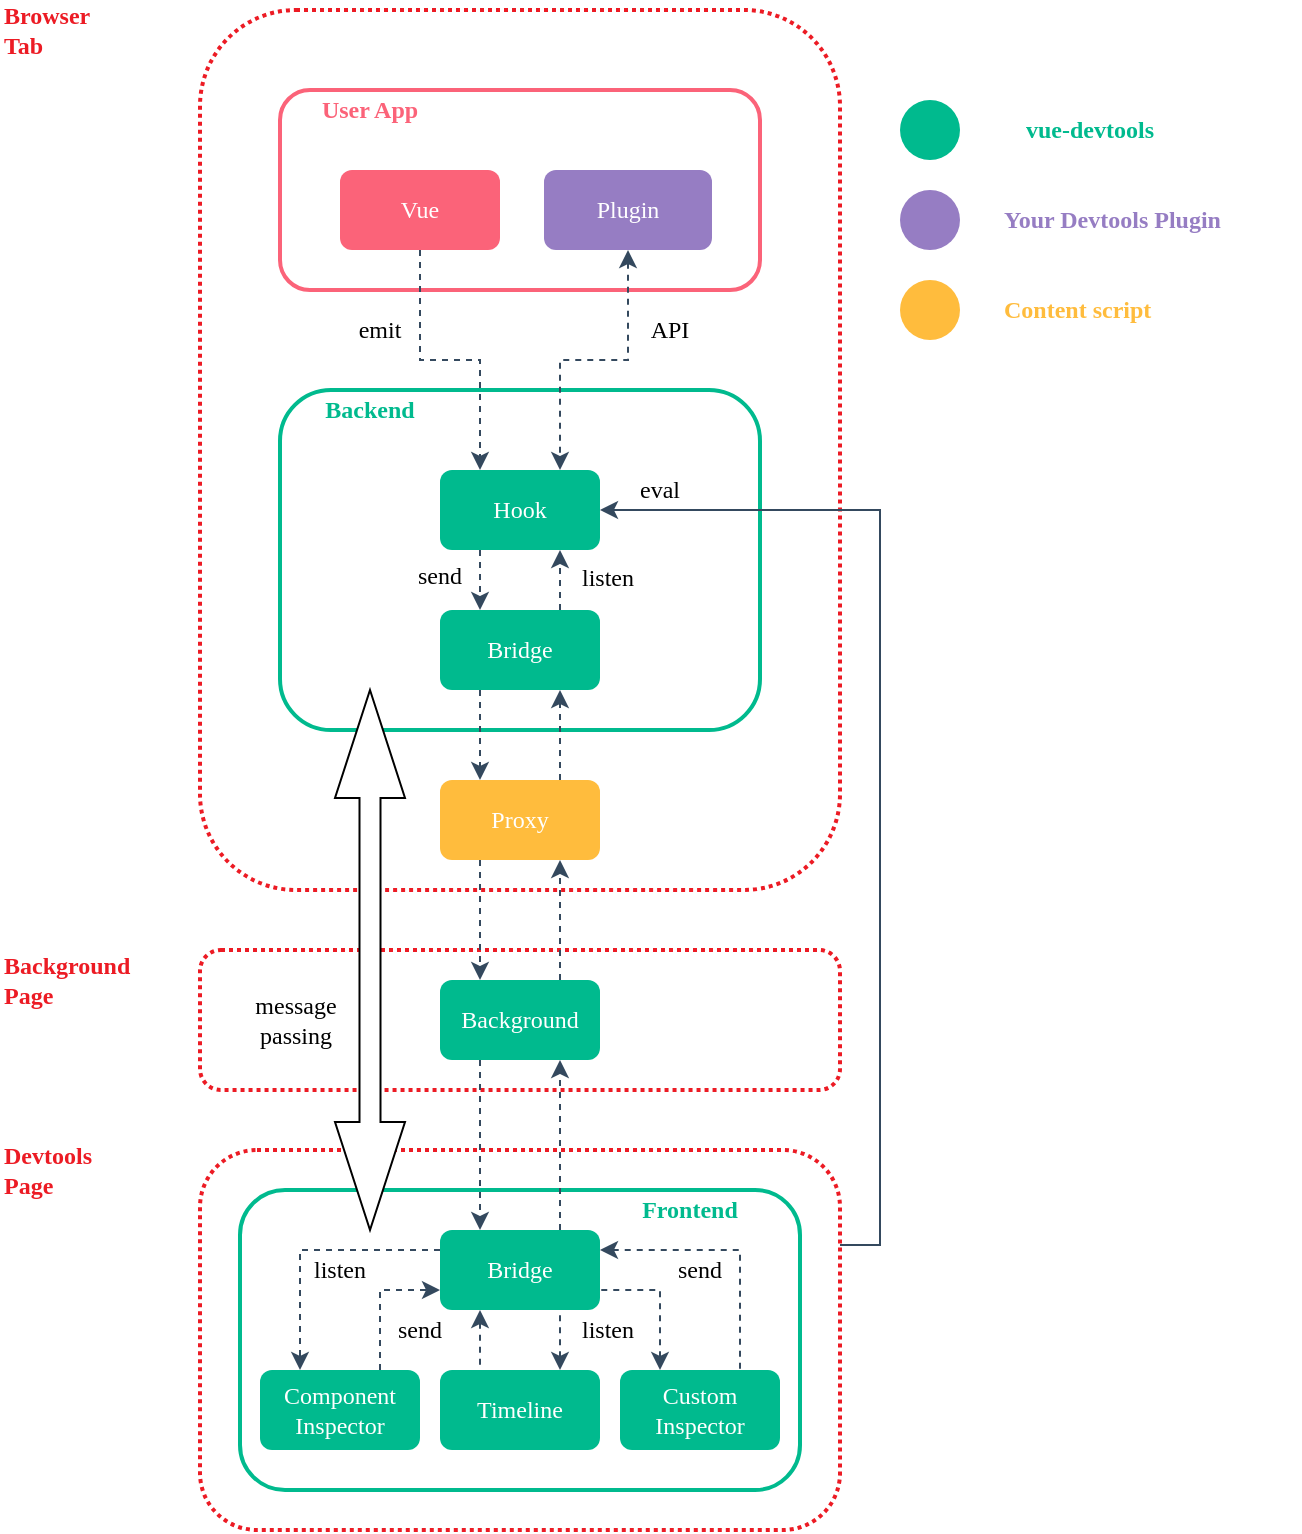 <mxfile version="13.6.6" type="device"><diagram id="O1gV0935_No4CuSlqKbB" name="Page-1"><mxGraphModel dx="1310" dy="737" grid="1" gridSize="10" guides="1" tooltips="1" connect="1" arrows="1" fold="1" page="1" pageScale="1" pageWidth="827" pageHeight="1169" math="0" shadow="0" extFonts="Robot^https://fonts.googleapis.com/css?family=Robot"><root><mxCell id="0"/><mxCell id="1" parent="0"/><mxCell id="R2f2i1RAstM3EGEvZZy0-34" value="" style="rounded=1;whiteSpace=wrap;html=1;strokeWidth=2;fontFamily=Verdana;fontColor=#50C878;fillColor=none;dashed=1;dashPattern=1 1;strokeColor=#EC1B24;" vertex="1" parent="1"><mxGeometry x="200" y="770" width="320" height="190" as="geometry"/></mxCell><mxCell id="R2f2i1RAstM3EGEvZZy0-71" value="" style="rounded=1;whiteSpace=wrap;html=1;strokeWidth=2;fontFamily=Verdana;strokeColor=#00BA8E;" vertex="1" parent="1"><mxGeometry x="220" y="790" width="280" height="150" as="geometry"/></mxCell><mxCell id="R2f2i1RAstM3EGEvZZy0-32" value="" style="rounded=1;whiteSpace=wrap;html=1;strokeWidth=2;fontFamily=Verdana;fontColor=#50C878;fillColor=none;dashed=1;dashPattern=1 1;strokeColor=#EC1B24;" vertex="1" parent="1"><mxGeometry x="200" y="670" width="320" height="70" as="geometry"/></mxCell><mxCell id="R2f2i1RAstM3EGEvZZy0-30" value="" style="rounded=1;whiteSpace=wrap;html=1;strokeWidth=2;fontFamily=Verdana;fontColor=#50C878;fillColor=none;dashed=1;dashPattern=1 1;strokeColor=#EC1B24;" vertex="1" parent="1"><mxGeometry x="200" y="200" width="320" height="440" as="geometry"/></mxCell><mxCell id="R2f2i1RAstM3EGEvZZy0-8" value="" style="rounded=1;whiteSpace=wrap;html=1;strokeWidth=2;fontFamily=Verdana;strokeColor=#00BA8E;" vertex="1" parent="1"><mxGeometry x="240" y="390" width="240" height="170" as="geometry"/></mxCell><mxCell id="R2f2i1RAstM3EGEvZZy0-1" value="" style="rounded=1;whiteSpace=wrap;html=1;strokeWidth=2;fontFamily=Verdana;strokeColor=#FB6379;" vertex="1" parent="1"><mxGeometry x="240" y="240" width="240" height="100" as="geometry"/></mxCell><mxCell id="R2f2i1RAstM3EGEvZZy0-20" style="edgeStyle=orthogonalEdgeStyle;rounded=0;orthogonalLoop=1;jettySize=auto;html=1;exitX=0.5;exitY=1;exitDx=0;exitDy=0;entryX=0.25;entryY=0;entryDx=0;entryDy=0;fontFamily=Verdana;fontColor=#50C878;dashed=1;strokeColor=#34495E;" edge="1" parent="1" source="R2f2i1RAstM3EGEvZZy0-2" target="R2f2i1RAstM3EGEvZZy0-7"><mxGeometry relative="1" as="geometry"/></mxCell><mxCell id="R2f2i1RAstM3EGEvZZy0-2" value="Vue" style="rounded=1;whiteSpace=wrap;html=1;strokeWidth=3;strokeColor=none;fontColor=#FFFFFF;fontFamily=Verdana;fillColor=#FB6379;" vertex="1" parent="1"><mxGeometry x="270" y="280" width="80" height="40" as="geometry"/></mxCell><mxCell id="R2f2i1RAstM3EGEvZZy0-21" style="edgeStyle=orthogonalEdgeStyle;rounded=0;orthogonalLoop=1;jettySize=auto;html=1;exitX=0.5;exitY=1;exitDx=0;exitDy=0;dashed=1;fontFamily=Verdana;fontColor=#50C878;strokeColor=#34495E;entryX=0.75;entryY=0;entryDx=0;entryDy=0;startArrow=classic;startFill=1;" edge="1" parent="1" source="R2f2i1RAstM3EGEvZZy0-3" target="R2f2i1RAstM3EGEvZZy0-7"><mxGeometry relative="1" as="geometry"/></mxCell><mxCell id="R2f2i1RAstM3EGEvZZy0-3" value="Plugin" style="rounded=1;whiteSpace=wrap;html=1;strokeWidth=3;strokeColor=none;fontColor=#FFFFFF;fontFamily=Verdana;fillColor=#967dc3;" vertex="1" parent="1"><mxGeometry x="372" y="280" width="84" height="40" as="geometry"/></mxCell><mxCell id="R2f2i1RAstM3EGEvZZy0-5" value="User App" style="text;html=1;strokeColor=none;fillColor=none;align=center;verticalAlign=middle;whiteSpace=wrap;rounded=0;fontFamily=Verdana;fontStyle=1;fontColor=#FB6379;" vertex="1" parent="1"><mxGeometry x="240" y="240" width="90" height="20" as="geometry"/></mxCell><mxCell id="R2f2i1RAstM3EGEvZZy0-23" style="edgeStyle=orthogonalEdgeStyle;rounded=0;orthogonalLoop=1;jettySize=auto;html=1;exitX=0.75;exitY=0;exitDx=0;exitDy=0;entryX=0.75;entryY=1;entryDx=0;entryDy=0;dashed=1;strokeColor=#34495E;fontFamily=Verdana;fontColor=#50C878;" edge="1" parent="1" source="R2f2i1RAstM3EGEvZZy0-6" target="R2f2i1RAstM3EGEvZZy0-7"><mxGeometry relative="1" as="geometry"/></mxCell><mxCell id="R2f2i1RAstM3EGEvZZy0-25" style="edgeStyle=orthogonalEdgeStyle;rounded=0;orthogonalLoop=1;jettySize=auto;html=1;exitX=0.25;exitY=1;exitDx=0;exitDy=0;entryX=0.25;entryY=0;entryDx=0;entryDy=0;dashed=1;strokeColor=#34495E;fontFamily=Verdana;fontColor=#50C878;" edge="1" parent="1" source="R2f2i1RAstM3EGEvZZy0-6" target="R2f2i1RAstM3EGEvZZy0-11"><mxGeometry relative="1" as="geometry"/></mxCell><mxCell id="R2f2i1RAstM3EGEvZZy0-6" value="Bridge" style="rounded=1;whiteSpace=wrap;html=1;strokeWidth=3;strokeColor=none;fontColor=#FFFFFF;fontFamily=Verdana;fillColor=#00ba8e;" vertex="1" parent="1"><mxGeometry x="320" y="500" width="80" height="40" as="geometry"/></mxCell><mxCell id="R2f2i1RAstM3EGEvZZy0-22" style="edgeStyle=orthogonalEdgeStyle;rounded=0;orthogonalLoop=1;jettySize=auto;html=1;exitX=0.25;exitY=1;exitDx=0;exitDy=0;entryX=0.25;entryY=0;entryDx=0;entryDy=0;dashed=1;strokeColor=#34495E;fontFamily=Verdana;fontColor=#50C878;" edge="1" parent="1" source="R2f2i1RAstM3EGEvZZy0-7" target="R2f2i1RAstM3EGEvZZy0-6"><mxGeometry relative="1" as="geometry"/></mxCell><mxCell id="R2f2i1RAstM3EGEvZZy0-7" value="Hook" style="rounded=1;whiteSpace=wrap;html=1;strokeWidth=3;strokeColor=none;fontColor=#FFFFFF;fontFamily=Verdana;fillColor=#00BA8E;" vertex="1" parent="1"><mxGeometry x="320" y="430" width="80" height="40" as="geometry"/></mxCell><mxCell id="R2f2i1RAstM3EGEvZZy0-38" style="edgeStyle=orthogonalEdgeStyle;rounded=0;orthogonalLoop=1;jettySize=auto;html=1;exitX=0.75;exitY=0;exitDx=0;exitDy=0;entryX=0.75;entryY=1;entryDx=0;entryDy=0;dashed=1;strokeColor=#34495E;fontFamily=Verdana;fontColor=#BE0023;" edge="1" parent="1" source="R2f2i1RAstM3EGEvZZy0-10" target="R2f2i1RAstM3EGEvZZy0-12"><mxGeometry relative="1" as="geometry"/></mxCell><mxCell id="R2f2i1RAstM3EGEvZZy0-76" style="edgeStyle=orthogonalEdgeStyle;rounded=0;orthogonalLoop=1;jettySize=auto;html=1;exitX=0;exitY=0.25;exitDx=0;exitDy=0;entryX=0.25;entryY=0;entryDx=0;entryDy=0;startArrow=none;startFill=0;strokeColor=#34495E;fontFamily=Verdana;fontSize=10;fontColor=#FFBC3D;dashed=1;" edge="1" parent="1" source="R2f2i1RAstM3EGEvZZy0-10" target="R2f2i1RAstM3EGEvZZy0-16"><mxGeometry relative="1" as="geometry"/></mxCell><mxCell id="R2f2i1RAstM3EGEvZZy0-78" style="edgeStyle=orthogonalEdgeStyle;rounded=0;orthogonalLoop=1;jettySize=auto;html=1;exitX=0.25;exitY=1;exitDx=0;exitDy=0;entryX=0.25;entryY=0;entryDx=0;entryDy=0;dashed=1;startArrow=classic;startFill=1;strokeColor=#34495E;fontFamily=Verdana;fontSize=10;fontColor=#FFBC3D;endArrow=none;endFill=0;" edge="1" parent="1" source="R2f2i1RAstM3EGEvZZy0-10" target="R2f2i1RAstM3EGEvZZy0-73"><mxGeometry relative="1" as="geometry"/></mxCell><mxCell id="R2f2i1RAstM3EGEvZZy0-80" style="edgeStyle=orthogonalEdgeStyle;rounded=0;orthogonalLoop=1;jettySize=auto;html=1;exitX=1;exitY=0.25;exitDx=0;exitDy=0;entryX=0.75;entryY=0;entryDx=0;entryDy=0;dashed=1;startArrow=classic;startFill=1;strokeColor=#34495E;fontFamily=Verdana;fontSize=10;fontColor=#FFBC3D;endArrow=none;endFill=0;" edge="1" parent="1" source="R2f2i1RAstM3EGEvZZy0-10" target="R2f2i1RAstM3EGEvZZy0-72"><mxGeometry relative="1" as="geometry"/></mxCell><mxCell id="R2f2i1RAstM3EGEvZZy0-10" value="Bridge" style="rounded=1;whiteSpace=wrap;html=1;strokeWidth=3;strokeColor=none;fontColor=#FFFFFF;fontFamily=Verdana;fillColor=#00ba8e;" vertex="1" parent="1"><mxGeometry x="320" y="810" width="80" height="40" as="geometry"/></mxCell><mxCell id="R2f2i1RAstM3EGEvZZy0-26" style="edgeStyle=orthogonalEdgeStyle;rounded=0;orthogonalLoop=1;jettySize=auto;html=1;exitX=0.75;exitY=0;exitDx=0;exitDy=0;entryX=0.75;entryY=1;entryDx=0;entryDy=0;dashed=1;strokeColor=#34495E;fontFamily=Verdana;fontColor=#50C878;" edge="1" parent="1" source="R2f2i1RAstM3EGEvZZy0-11" target="R2f2i1RAstM3EGEvZZy0-6"><mxGeometry relative="1" as="geometry"/></mxCell><mxCell id="R2f2i1RAstM3EGEvZZy0-35" style="edgeStyle=orthogonalEdgeStyle;rounded=0;orthogonalLoop=1;jettySize=auto;html=1;exitX=0.25;exitY=1;exitDx=0;exitDy=0;entryX=0.25;entryY=0;entryDx=0;entryDy=0;dashed=1;strokeColor=#34495E;fontFamily=Verdana;fontColor=#BE0023;" edge="1" parent="1" source="R2f2i1RAstM3EGEvZZy0-11" target="R2f2i1RAstM3EGEvZZy0-12"><mxGeometry relative="1" as="geometry"/></mxCell><mxCell id="R2f2i1RAstM3EGEvZZy0-11" value="Proxy" style="rounded=1;whiteSpace=wrap;html=1;strokeWidth=3;strokeColor=none;fontColor=#FFFFFF;fontFamily=Verdana;fillColor=#ffbc3d;" vertex="1" parent="1"><mxGeometry x="320" y="585" width="80" height="40" as="geometry"/></mxCell><mxCell id="R2f2i1RAstM3EGEvZZy0-36" style="edgeStyle=orthogonalEdgeStyle;rounded=0;orthogonalLoop=1;jettySize=auto;html=1;exitX=0.75;exitY=0;exitDx=0;exitDy=0;entryX=0.75;entryY=1;entryDx=0;entryDy=0;dashed=1;strokeColor=#34495E;fontFamily=Verdana;fontColor=#BE0023;" edge="1" parent="1" source="R2f2i1RAstM3EGEvZZy0-12" target="R2f2i1RAstM3EGEvZZy0-11"><mxGeometry relative="1" as="geometry"/></mxCell><mxCell id="R2f2i1RAstM3EGEvZZy0-37" style="edgeStyle=orthogonalEdgeStyle;rounded=0;orthogonalLoop=1;jettySize=auto;html=1;exitX=0.25;exitY=1;exitDx=0;exitDy=0;entryX=0.25;entryY=0;entryDx=0;entryDy=0;dashed=1;strokeColor=#34495E;fontFamily=Verdana;fontColor=#BE0023;" edge="1" parent="1" source="R2f2i1RAstM3EGEvZZy0-12" target="R2f2i1RAstM3EGEvZZy0-10"><mxGeometry relative="1" as="geometry"/></mxCell><mxCell id="R2f2i1RAstM3EGEvZZy0-12" value="Background" style="rounded=1;whiteSpace=wrap;html=1;strokeWidth=3;strokeColor=none;fontColor=#FFFFFF;fontFamily=Verdana;fillColor=#00ba8e;" vertex="1" parent="1"><mxGeometry x="320" y="685" width="80" height="40" as="geometry"/></mxCell><mxCell id="R2f2i1RAstM3EGEvZZy0-13" value="Backend" style="text;html=1;strokeColor=none;fillColor=none;align=center;verticalAlign=middle;whiteSpace=wrap;rounded=0;fontFamily=Verdana;fontStyle=1;fontColor=#00BA8E;" vertex="1" parent="1"><mxGeometry x="240" y="390" width="90" height="20" as="geometry"/></mxCell><mxCell id="R2f2i1RAstM3EGEvZZy0-77" style="edgeStyle=orthogonalEdgeStyle;rounded=0;orthogonalLoop=1;jettySize=auto;html=1;exitX=0.75;exitY=0;exitDx=0;exitDy=0;entryX=0;entryY=0.75;entryDx=0;entryDy=0;dashed=1;startArrow=none;startFill=0;strokeColor=#34495E;fontFamily=Verdana;fontSize=10;fontColor=#FFBC3D;" edge="1" parent="1" source="R2f2i1RAstM3EGEvZZy0-16" target="R2f2i1RAstM3EGEvZZy0-10"><mxGeometry relative="1" as="geometry"/></mxCell><mxCell id="R2f2i1RAstM3EGEvZZy0-16" value="Component&lt;br&gt;Inspector" style="rounded=1;whiteSpace=wrap;html=1;strokeWidth=3;strokeColor=none;fontColor=#FFFFFF;fontFamily=Verdana;fillColor=#00ba8e;" vertex="1" parent="1"><mxGeometry x="230" y="880" width="80" height="40" as="geometry"/></mxCell><mxCell id="R2f2i1RAstM3EGEvZZy0-31" value="Browser&lt;br&gt;Tab" style="text;html=1;strokeColor=none;fillColor=none;align=left;verticalAlign=middle;whiteSpace=wrap;rounded=0;fontFamily=Verdana;fontStyle=1;fontColor=#EC1B24;" vertex="1" parent="1"><mxGeometry x="100" y="200" width="90" height="20" as="geometry"/></mxCell><mxCell id="R2f2i1RAstM3EGEvZZy0-33" value="Background&lt;br&gt;Page" style="text;html=1;strokeColor=none;fillColor=none;align=left;verticalAlign=middle;whiteSpace=wrap;rounded=0;fontFamily=Verdana;fontStyle=1;fontColor=#EC1B24;" vertex="1" parent="1"><mxGeometry x="100" y="675" width="90" height="20" as="geometry"/></mxCell><mxCell id="R2f2i1RAstM3EGEvZZy0-40" value="emit" style="text;html=1;strokeColor=none;fillColor=none;align=center;verticalAlign=middle;whiteSpace=wrap;rounded=0;dashed=1;dashPattern=1 1;fontFamily=Verdana;" vertex="1" parent="1"><mxGeometry x="270" y="350" width="40" height="20" as="geometry"/></mxCell><mxCell id="R2f2i1RAstM3EGEvZZy0-41" value="API" style="text;html=1;strokeColor=none;fillColor=none;align=center;verticalAlign=middle;whiteSpace=wrap;rounded=0;dashed=1;dashPattern=1 1;fontFamily=Verdana;" vertex="1" parent="1"><mxGeometry x="380" y="350" width="110" height="20" as="geometry"/></mxCell><mxCell id="R2f2i1RAstM3EGEvZZy0-43" value="send" style="text;html=1;strokeColor=none;fillColor=none;align=center;verticalAlign=middle;whiteSpace=wrap;rounded=0;dashed=1;dashPattern=1 1;fontFamily=Verdana;" vertex="1" parent="1"><mxGeometry x="300" y="473" width="40" height="20" as="geometry"/></mxCell><mxCell id="R2f2i1RAstM3EGEvZZy0-44" value="listen" style="text;html=1;strokeColor=none;fillColor=none;align=center;verticalAlign=middle;whiteSpace=wrap;rounded=0;dashed=1;dashPattern=1 1;fontFamily=Verdana;" vertex="1" parent="1"><mxGeometry x="384" y="474" width="40" height="20" as="geometry"/></mxCell><mxCell id="R2f2i1RAstM3EGEvZZy0-45" value="send" style="text;html=1;strokeColor=none;fillColor=none;align=center;verticalAlign=middle;whiteSpace=wrap;rounded=0;dashed=1;dashPattern=1 1;fontFamily=Verdana;" vertex="1" parent="1"><mxGeometry x="290" y="850" width="40" height="20" as="geometry"/></mxCell><mxCell id="R2f2i1RAstM3EGEvZZy0-46" value="message passing" style="text;html=1;strokeColor=none;fillColor=none;align=center;verticalAlign=middle;whiteSpace=wrap;rounded=0;dashed=1;dashPattern=1 1;fontFamily=Verdana;" vertex="1" parent="1"><mxGeometry x="227.5" y="695" width="40" height="20" as="geometry"/></mxCell><mxCell id="R2f2i1RAstM3EGEvZZy0-50" value="" style="shape=doubleArrow;direction=south;whiteSpace=wrap;html=1;strokeWidth=1;fontFamily=Verdana;fontColor=#000000;align=left;" vertex="1" parent="1"><mxGeometry x="267.5" y="540" width="35" height="270" as="geometry"/></mxCell><mxCell id="R2f2i1RAstM3EGEvZZy0-54" value="listen" style="text;html=1;strokeColor=none;fillColor=none;align=center;verticalAlign=middle;whiteSpace=wrap;rounded=0;dashed=1;dashPattern=1 1;fontFamily=Verdana;" vertex="1" parent="1"><mxGeometry x="250" y="820" width="40" height="20" as="geometry"/></mxCell><mxCell id="R2f2i1RAstM3EGEvZZy0-55" value="Devtools&lt;br&gt;Page" style="text;html=1;strokeColor=none;fillColor=none;align=left;verticalAlign=middle;whiteSpace=wrap;rounded=0;fontFamily=Verdana;fontStyle=1;fontColor=#EC1B24;" vertex="1" parent="1"><mxGeometry x="100" y="770" width="90" height="20" as="geometry"/></mxCell><mxCell id="R2f2i1RAstM3EGEvZZy0-59" style="edgeStyle=orthogonalEdgeStyle;rounded=0;orthogonalLoop=1;jettySize=auto;html=1;exitX=1;exitY=0.25;exitDx=0;exitDy=0;strokeColor=#34495E;fontFamily=Verdana;fontColor=#000000;" edge="1" parent="1" source="R2f2i1RAstM3EGEvZZy0-34"><mxGeometry relative="1" as="geometry"><mxPoint x="400" y="450" as="targetPoint"/><Array as="points"><mxPoint x="540" y="818"/><mxPoint x="540" y="450"/></Array></mxGeometry></mxCell><mxCell id="R2f2i1RAstM3EGEvZZy0-60" value="eval" style="text;html=1;strokeColor=none;fillColor=none;align=center;verticalAlign=middle;whiteSpace=wrap;rounded=0;dashed=1;dashPattern=1 1;fontFamily=Verdana;" vertex="1" parent="1"><mxGeometry x="410" y="430" width="40" height="20" as="geometry"/></mxCell><mxCell id="R2f2i1RAstM3EGEvZZy0-62" value="" style="ellipse;whiteSpace=wrap;html=1;aspect=fixed;strokeWidth=2;fontFamily=Verdana;fontColor=#000000;align=left;strokeColor=none;fillColor=#00ba8e;" vertex="1" parent="1"><mxGeometry x="550" y="245" width="30" height="30" as="geometry"/></mxCell><mxCell id="R2f2i1RAstM3EGEvZZy0-63" value="vue-devtools" style="text;html=1;strokeColor=none;fillColor=none;align=center;verticalAlign=middle;whiteSpace=wrap;rounded=0;fontFamily=Verdana;fontStyle=1;fontColor=#00BA8E;" vertex="1" parent="1"><mxGeometry x="600" y="250" width="90" height="20" as="geometry"/></mxCell><mxCell id="R2f2i1RAstM3EGEvZZy0-65" value="" style="ellipse;whiteSpace=wrap;html=1;aspect=fixed;strokeWidth=2;fontFamily=Verdana;fontColor=#000000;align=left;strokeColor=none;fillColor=#967DC3;" vertex="1" parent="1"><mxGeometry x="550" y="290" width="30" height="30" as="geometry"/></mxCell><mxCell id="R2f2i1RAstM3EGEvZZy0-66" value="Your Devtools Plugin" style="text;html=1;strokeColor=none;fillColor=none;align=left;verticalAlign=middle;whiteSpace=wrap;rounded=0;fontFamily=Verdana;fontStyle=1;fontColor=#967DC3;" vertex="1" parent="1"><mxGeometry x="600" y="295" width="150" height="20" as="geometry"/></mxCell><mxCell id="R2f2i1RAstM3EGEvZZy0-67" value="" style="ellipse;whiteSpace=wrap;html=1;aspect=fixed;strokeWidth=2;fontFamily=Verdana;fontColor=#000000;align=left;strokeColor=none;fillColor=#FFBC3D;" vertex="1" parent="1"><mxGeometry x="550" y="335" width="30" height="30" as="geometry"/></mxCell><mxCell id="R2f2i1RAstM3EGEvZZy0-68" value="Content script" style="text;html=1;strokeColor=none;fillColor=none;align=left;verticalAlign=middle;whiteSpace=wrap;rounded=0;fontFamily=Verdana;fontStyle=1;fontColor=#FFBC3D;" vertex="1" parent="1"><mxGeometry x="600" y="340" width="150" height="20" as="geometry"/></mxCell><mxCell id="R2f2i1RAstM3EGEvZZy0-81" style="edgeStyle=orthogonalEdgeStyle;rounded=0;orthogonalLoop=1;jettySize=auto;html=1;exitX=0.25;exitY=0;exitDx=0;exitDy=0;entryX=1;entryY=0.75;entryDx=0;entryDy=0;dashed=1;startArrow=classic;startFill=1;strokeColor=#34495E;fontFamily=Verdana;fontSize=10;fontColor=#FFBC3D;endArrow=none;endFill=0;" edge="1" parent="1" source="R2f2i1RAstM3EGEvZZy0-72" target="R2f2i1RAstM3EGEvZZy0-10"><mxGeometry relative="1" as="geometry"/></mxCell><mxCell id="R2f2i1RAstM3EGEvZZy0-72" value="Custom&lt;br&gt;Inspector" style="rounded=1;whiteSpace=wrap;html=1;strokeWidth=3;strokeColor=none;fontColor=#FFFFFF;fontFamily=Verdana;fillColor=#00ba8e;" vertex="1" parent="1"><mxGeometry x="410" y="880" width="80" height="40" as="geometry"/></mxCell><mxCell id="R2f2i1RAstM3EGEvZZy0-79" style="edgeStyle=orthogonalEdgeStyle;rounded=0;orthogonalLoop=1;jettySize=auto;html=1;exitX=0.75;exitY=0;exitDx=0;exitDy=0;entryX=0.75;entryY=1;entryDx=0;entryDy=0;dashed=1;startArrow=classic;startFill=1;strokeColor=#34495E;fontFamily=Verdana;fontSize=10;fontColor=#FFBC3D;endArrow=none;endFill=0;" edge="1" parent="1" source="R2f2i1RAstM3EGEvZZy0-73" target="R2f2i1RAstM3EGEvZZy0-10"><mxGeometry relative="1" as="geometry"/></mxCell><mxCell id="R2f2i1RAstM3EGEvZZy0-73" value="Timeline" style="rounded=1;whiteSpace=wrap;html=1;strokeWidth=3;strokeColor=none;fontColor=#FFFFFF;fontFamily=Verdana;fillColor=#00ba8e;" vertex="1" parent="1"><mxGeometry x="320" y="880" width="80" height="40" as="geometry"/></mxCell><mxCell id="R2f2i1RAstM3EGEvZZy0-82" value="listen" style="text;html=1;strokeColor=none;fillColor=none;align=center;verticalAlign=middle;whiteSpace=wrap;rounded=0;dashed=1;dashPattern=1 1;fontFamily=Verdana;" vertex="1" parent="1"><mxGeometry x="384" y="850" width="40" height="20" as="geometry"/></mxCell><mxCell id="R2f2i1RAstM3EGEvZZy0-83" value="send" style="text;html=1;strokeColor=none;fillColor=none;align=center;verticalAlign=middle;whiteSpace=wrap;rounded=0;dashed=1;dashPattern=1 1;fontFamily=Verdana;" vertex="1" parent="1"><mxGeometry x="430" y="820" width="40" height="20" as="geometry"/></mxCell><mxCell id="R2f2i1RAstM3EGEvZZy0-85" value="Frontend" style="text;html=1;strokeColor=none;fillColor=none;align=center;verticalAlign=middle;whiteSpace=wrap;rounded=0;fontFamily=Verdana;fontStyle=1;fontColor=#00BA8E;" vertex="1" parent="1"><mxGeometry x="400" y="790" width="90" height="20" as="geometry"/></mxCell></root></mxGraphModel></diagram></mxfile>